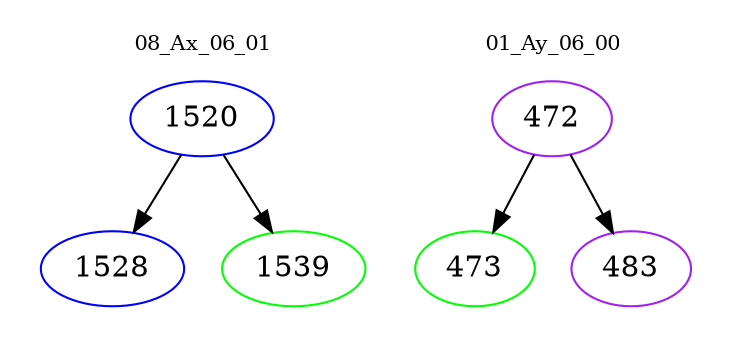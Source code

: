 digraph{
subgraph cluster_0 {
color = white
label = "08_Ax_06_01";
fontsize=10;
T0_1520 [label="1520", color="blue"]
T0_1520 -> T0_1528 [color="black"]
T0_1528 [label="1528", color="blue"]
T0_1520 -> T0_1539 [color="black"]
T0_1539 [label="1539", color="green"]
}
subgraph cluster_1 {
color = white
label = "01_Ay_06_00";
fontsize=10;
T1_472 [label="472", color="purple"]
T1_472 -> T1_473 [color="black"]
T1_473 [label="473", color="green"]
T1_472 -> T1_483 [color="black"]
T1_483 [label="483", color="purple"]
}
}
